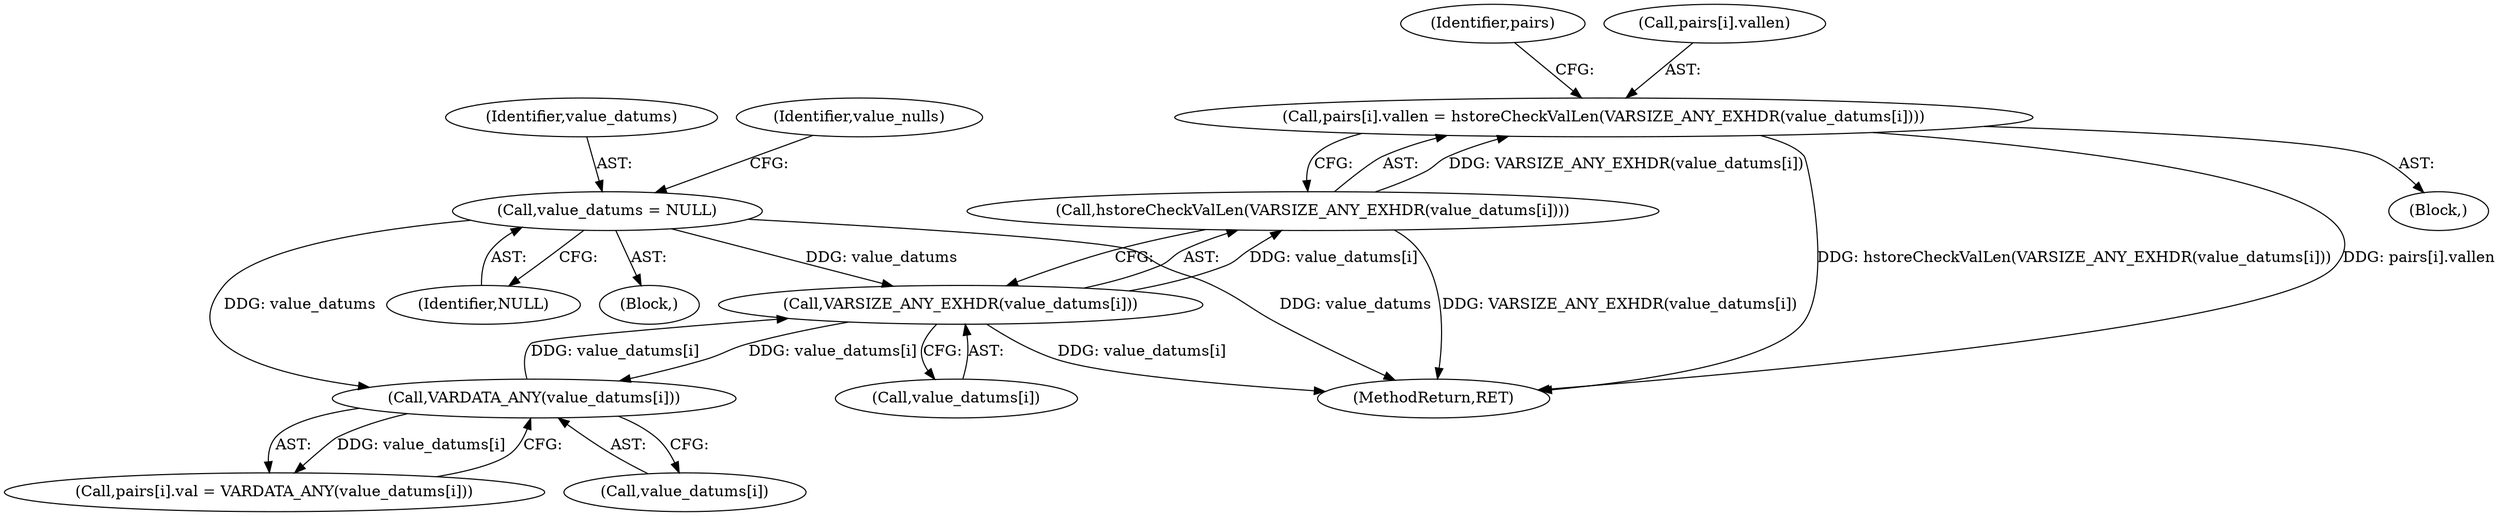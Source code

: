 digraph "0_postgres_31400a673325147e1205326008e32135a78b4d8a_0@pointer" {
"1000394" [label="(Call,pairs[i].vallen = hstoreCheckValLen(VARSIZE_ANY_EXHDR(value_datums[i])))"];
"1000400" [label="(Call,hstoreCheckValLen(VARSIZE_ANY_EXHDR(value_datums[i])))"];
"1000401" [label="(Call,VARSIZE_ANY_EXHDR(value_datums[i]))"];
"1000187" [label="(Call,value_datums = NULL)"];
"1000379" [label="(Call,VARDATA_ANY(value_datums[i]))"];
"1000400" [label="(Call,hstoreCheckValLen(VARSIZE_ANY_EXHDR(value_datums[i])))"];
"1000408" [label="(Identifier,pairs)"];
"1000395" [label="(Call,pairs[i].vallen)"];
"1000401" [label="(Call,VARSIZE_ANY_EXHDR(value_datums[i]))"];
"1000394" [label="(Call,pairs[i].vallen = hstoreCheckValLen(VARSIZE_ANY_EXHDR(value_datums[i])))"];
"1000379" [label="(Call,VARDATA_ANY(value_datums[i]))"];
"1000180" [label="(Block,)"];
"1000189" [label="(Identifier,NULL)"];
"1000188" [label="(Identifier,value_datums)"];
"1000402" [label="(Call,value_datums[i])"];
"1000373" [label="(Call,pairs[i].val = VARDATA_ANY(value_datums[i]))"];
"1000380" [label="(Call,value_datums[i])"];
"1000191" [label="(Identifier,value_nulls)"];
"1000434" [label="(MethodReturn,RET)"];
"1000187" [label="(Call,value_datums = NULL)"];
"1000362" [label="(Block,)"];
"1000394" -> "1000362"  [label="AST: "];
"1000394" -> "1000400"  [label="CFG: "];
"1000395" -> "1000394"  [label="AST: "];
"1000400" -> "1000394"  [label="AST: "];
"1000408" -> "1000394"  [label="CFG: "];
"1000394" -> "1000434"  [label="DDG: hstoreCheckValLen(VARSIZE_ANY_EXHDR(value_datums[i]))"];
"1000394" -> "1000434"  [label="DDG: pairs[i].vallen"];
"1000400" -> "1000394"  [label="DDG: VARSIZE_ANY_EXHDR(value_datums[i])"];
"1000400" -> "1000401"  [label="CFG: "];
"1000401" -> "1000400"  [label="AST: "];
"1000400" -> "1000434"  [label="DDG: VARSIZE_ANY_EXHDR(value_datums[i])"];
"1000401" -> "1000400"  [label="DDG: value_datums[i]"];
"1000401" -> "1000402"  [label="CFG: "];
"1000402" -> "1000401"  [label="AST: "];
"1000401" -> "1000434"  [label="DDG: value_datums[i]"];
"1000401" -> "1000379"  [label="DDG: value_datums[i]"];
"1000187" -> "1000401"  [label="DDG: value_datums"];
"1000379" -> "1000401"  [label="DDG: value_datums[i]"];
"1000187" -> "1000180"  [label="AST: "];
"1000187" -> "1000189"  [label="CFG: "];
"1000188" -> "1000187"  [label="AST: "];
"1000189" -> "1000187"  [label="AST: "];
"1000191" -> "1000187"  [label="CFG: "];
"1000187" -> "1000434"  [label="DDG: value_datums"];
"1000187" -> "1000379"  [label="DDG: value_datums"];
"1000379" -> "1000373"  [label="AST: "];
"1000379" -> "1000380"  [label="CFG: "];
"1000380" -> "1000379"  [label="AST: "];
"1000373" -> "1000379"  [label="CFG: "];
"1000379" -> "1000373"  [label="DDG: value_datums[i]"];
}
